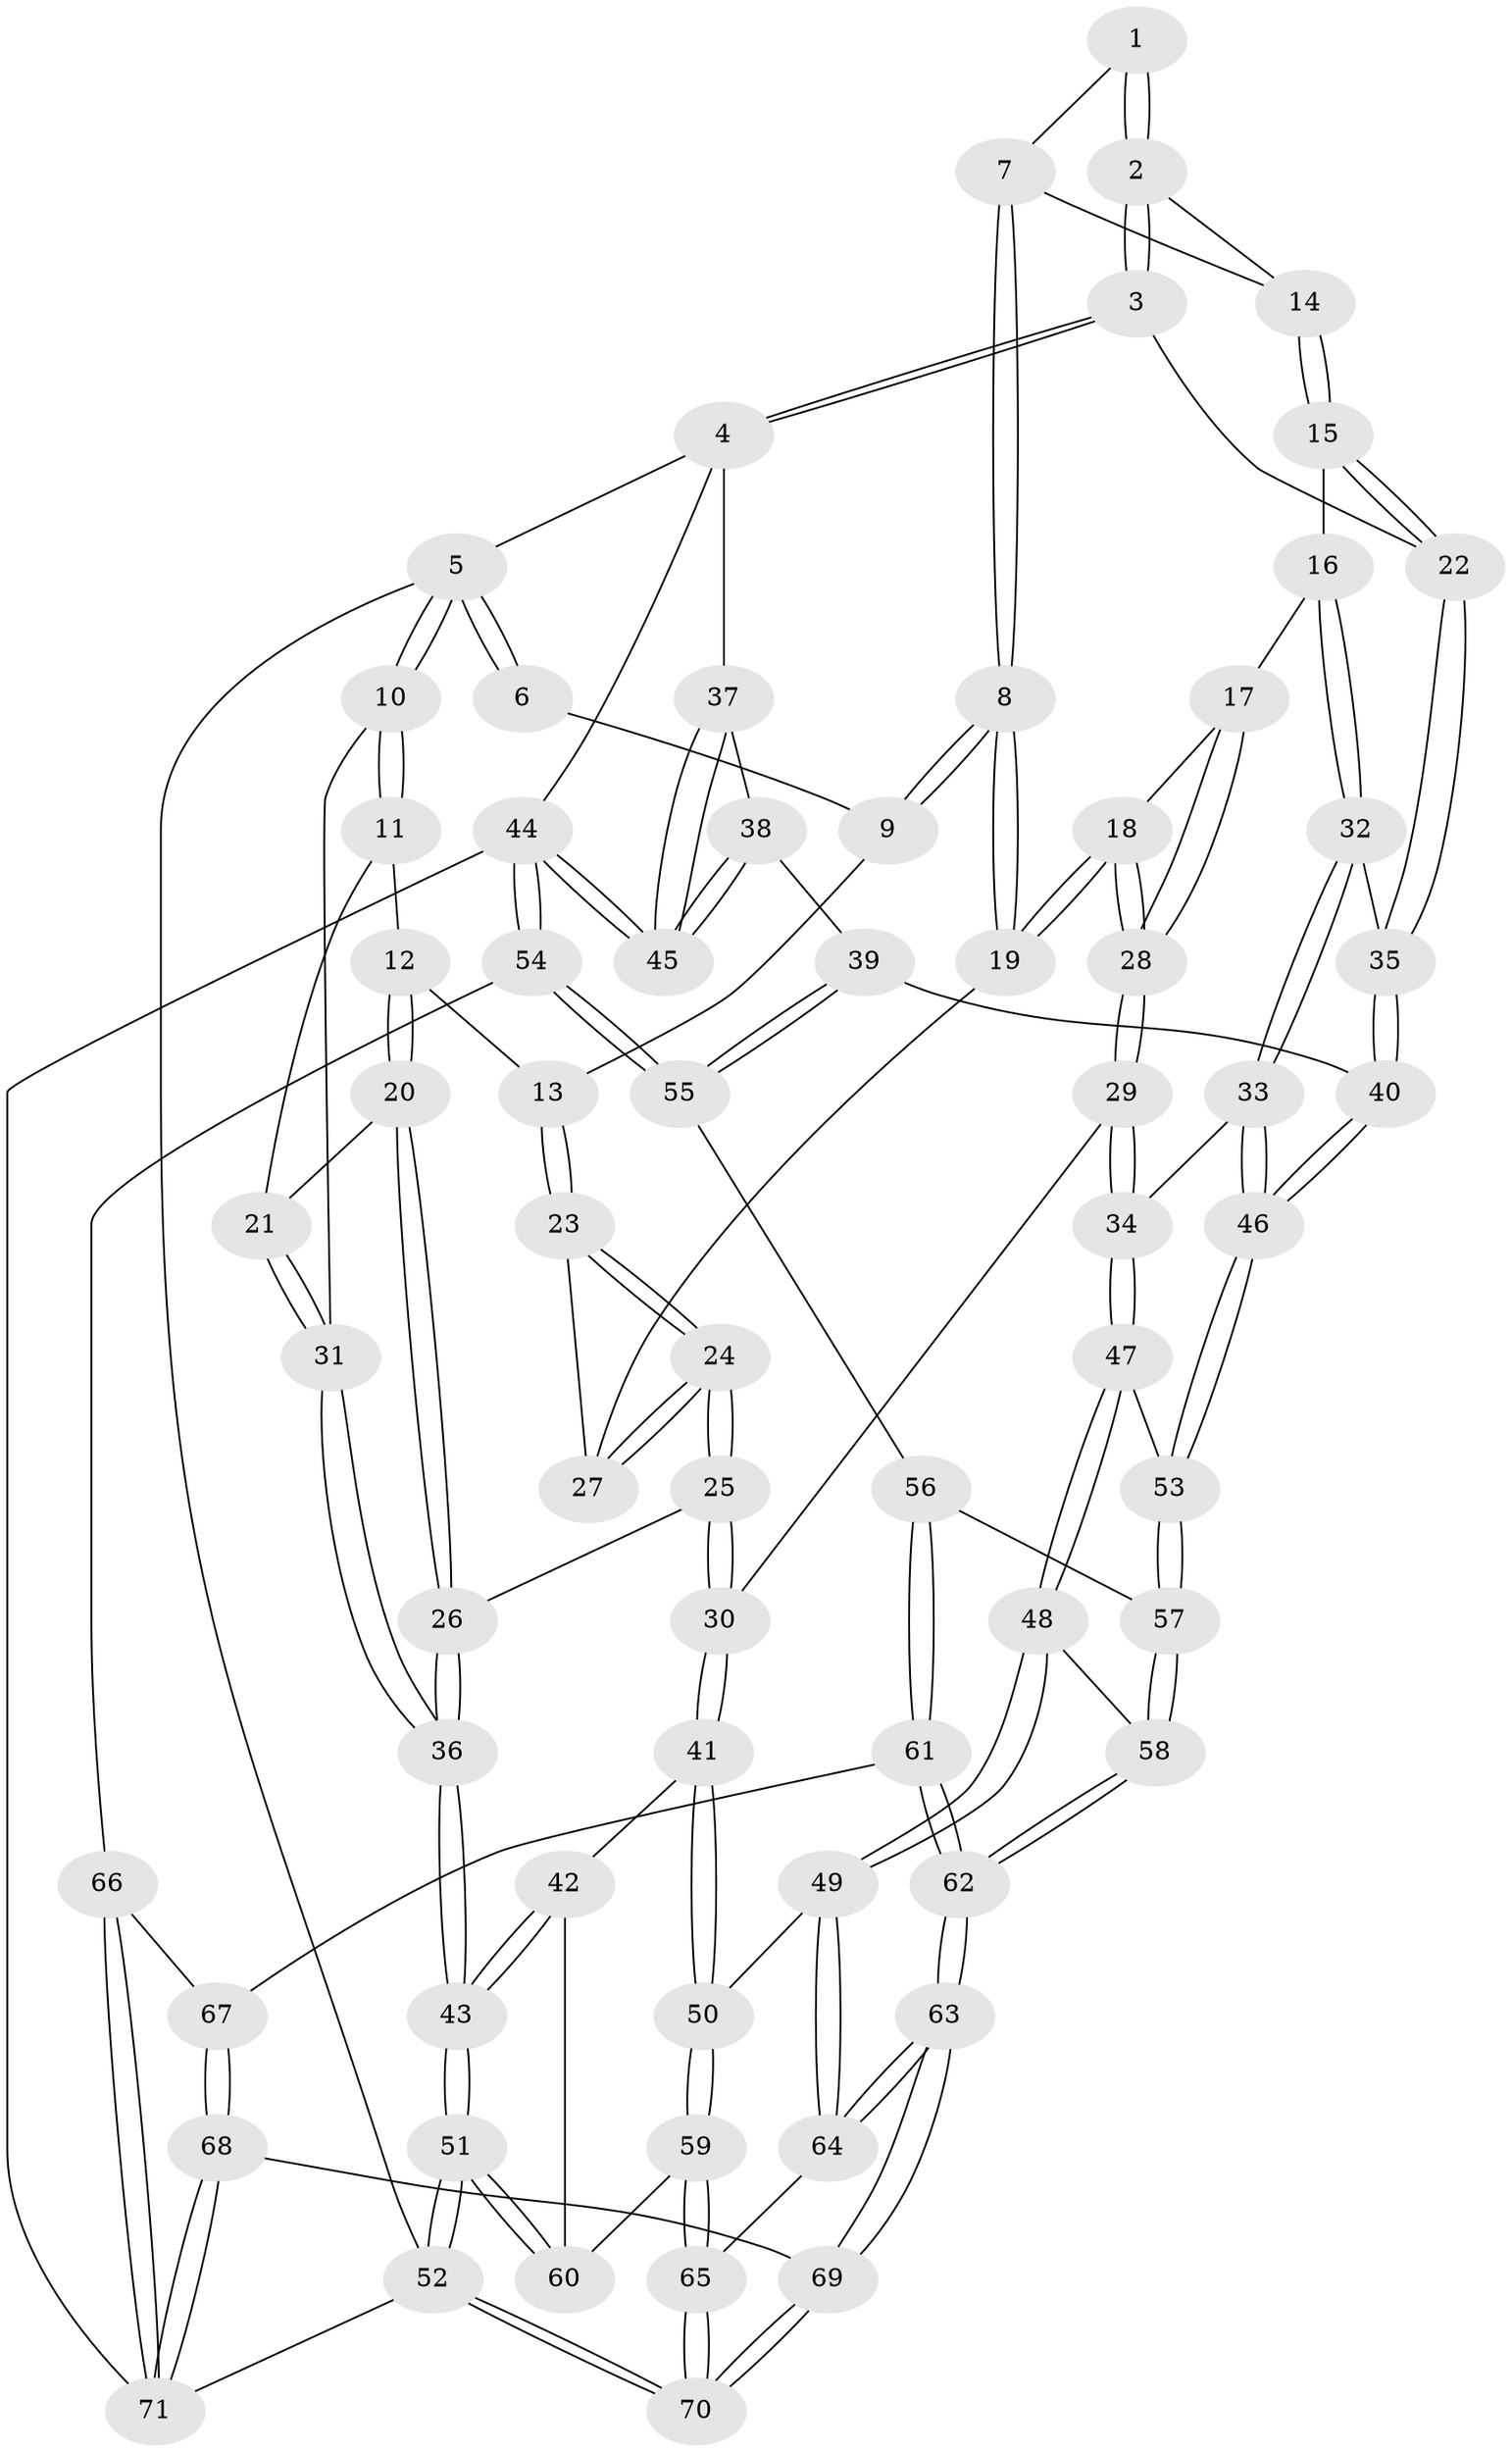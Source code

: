 // Generated by graph-tools (version 1.1) at 2025/03/03/09/25 03:03:24]
// undirected, 71 vertices, 174 edges
graph export_dot {
graph [start="1"]
  node [color=gray90,style=filled];
  1 [pos="+0.5816929090909142+0"];
  2 [pos="+0.8285330333981373+0"];
  3 [pos="+1+0"];
  4 [pos="+1+0"];
  5 [pos="+0+0"];
  6 [pos="+0.26037665423299944+0"];
  7 [pos="+0.47273207714919285+0.16468318004170526"];
  8 [pos="+0.42779676075768286+0.1871951258634917"];
  9 [pos="+0.25755687884771256+0"];
  10 [pos="+0+0"];
  11 [pos="+0.09376665905762327+0.1616252430062968"];
  12 [pos="+0.1301443319427876+0.15069587341569407"];
  13 [pos="+0.20501084641030382+0.11337135088874498"];
  14 [pos="+0.5461941202798745+0.18557417619664981"];
  15 [pos="+0.5814139544393494+0.24693647721514753"];
  16 [pos="+0.5468383014989958+0.29515854824184207"];
  17 [pos="+0.546812742681057+0.2951544431480748"];
  18 [pos="+0.4189949033134582+0.24713798686299657"];
  19 [pos="+0.4145028916489289+0.22631385395076284"];
  20 [pos="+0.12586636844193339+0.305594356475665"];
  21 [pos="+0.026164293172150695+0.2486558176883888"];
  22 [pos="+0.7612108899736705+0.2238881938297744"];
  23 [pos="+0.21773532175302693+0.14780147006853797"];
  24 [pos="+0.22570390032103002+0.32361036034118595"];
  25 [pos="+0.22299377039615975+0.3416293171861234"];
  26 [pos="+0.15896889634221392+0.3369800022969789"];
  27 [pos="+0.3524299279329918+0.2218704305951126"];
  28 [pos="+0.36573722371053025+0.4047464813790644"];
  29 [pos="+0.3490984616399771+0.4409190589067965"];
  30 [pos="+0.30140998205318703+0.4397485711356496"];
  31 [pos="+0+0.33180174261673523"];
  32 [pos="+0.5768180264863492+0.3989152266564305"];
  33 [pos="+0.46502639006455804+0.46830919866053417"];
  34 [pos="+0.42351349212236544+0.48921398348303524"];
  35 [pos="+0.7348517904882234+0.4256919437796176"];
  36 [pos="+0+0.550713331367382"];
  37 [pos="+1+0"];
  38 [pos="+0.8519002419932463+0.48883092114241916"];
  39 [pos="+0.7954687880629077+0.5109043429399075"];
  40 [pos="+0.7794076206506372+0.508032966027025"];
  41 [pos="+0.15812443143148558+0.5895645752808705"];
  42 [pos="+0.07282317706707993+0.617917842422629"];
  43 [pos="+0+0.5750564897010877"];
  44 [pos="+1+0.7816733948026765"];
  45 [pos="+1+0.49617921806471516"];
  46 [pos="+0.7333832449486603+0.5601688676574976"];
  47 [pos="+0.46397357009756435+0.6046130710342239"];
  48 [pos="+0.45199750314270526+0.687192782778749"];
  49 [pos="+0.39367066454337407+0.7316510201263604"];
  50 [pos="+0.35713528522616567+0.7307044002158473"];
  51 [pos="+0+1"];
  52 [pos="+0+1"];
  53 [pos="+0.7302832763471494+0.5642260574560368"];
  54 [pos="+1+0.7827581878309899"];
  55 [pos="+0.9581191938524494+0.728209655734562"];
  56 [pos="+0.7187838758613494+0.7205452779416698"];
  57 [pos="+0.7054097063131504+0.6793491496687918"];
  58 [pos="+0.5225774419643646+0.729338919402152"];
  59 [pos="+0.21265207389251425+0.8357329941446218"];
  60 [pos="+0.16023367120678828+0.8052962871095307"];
  61 [pos="+0.7224166131094336+0.8119429617900874"];
  62 [pos="+0.6210286565439941+0.9046917130742016"];
  63 [pos="+0.5876576425355976+1"];
  64 [pos="+0.4041314950272832+0.864276415265157"];
  65 [pos="+0.2516981172860648+0.9665406600714996"];
  66 [pos="+0.926116813204575+0.8441493641182715"];
  67 [pos="+0.8134278438392432+0.83596931413005"];
  68 [pos="+0.6806376965044899+1"];
  69 [pos="+0.6008020248161047+1"];
  70 [pos="+0.19889971846609675+1"];
  71 [pos="+0.7719687119781801+1"];
  1 -- 2;
  1 -- 2;
  1 -- 7;
  2 -- 3;
  2 -- 3;
  2 -- 14;
  3 -- 4;
  3 -- 4;
  3 -- 22;
  4 -- 5;
  4 -- 37;
  4 -- 44;
  5 -- 6;
  5 -- 6;
  5 -- 10;
  5 -- 10;
  5 -- 52;
  6 -- 9;
  7 -- 8;
  7 -- 8;
  7 -- 14;
  8 -- 9;
  8 -- 9;
  8 -- 19;
  8 -- 19;
  9 -- 13;
  10 -- 11;
  10 -- 11;
  10 -- 31;
  11 -- 12;
  11 -- 21;
  12 -- 13;
  12 -- 20;
  12 -- 20;
  13 -- 23;
  13 -- 23;
  14 -- 15;
  14 -- 15;
  15 -- 16;
  15 -- 22;
  15 -- 22;
  16 -- 17;
  16 -- 32;
  16 -- 32;
  17 -- 18;
  17 -- 28;
  17 -- 28;
  18 -- 19;
  18 -- 19;
  18 -- 28;
  18 -- 28;
  19 -- 27;
  20 -- 21;
  20 -- 26;
  20 -- 26;
  21 -- 31;
  21 -- 31;
  22 -- 35;
  22 -- 35;
  23 -- 24;
  23 -- 24;
  23 -- 27;
  24 -- 25;
  24 -- 25;
  24 -- 27;
  24 -- 27;
  25 -- 26;
  25 -- 30;
  25 -- 30;
  26 -- 36;
  26 -- 36;
  28 -- 29;
  28 -- 29;
  29 -- 30;
  29 -- 34;
  29 -- 34;
  30 -- 41;
  30 -- 41;
  31 -- 36;
  31 -- 36;
  32 -- 33;
  32 -- 33;
  32 -- 35;
  33 -- 34;
  33 -- 46;
  33 -- 46;
  34 -- 47;
  34 -- 47;
  35 -- 40;
  35 -- 40;
  36 -- 43;
  36 -- 43;
  37 -- 38;
  37 -- 45;
  37 -- 45;
  38 -- 39;
  38 -- 45;
  38 -- 45;
  39 -- 40;
  39 -- 55;
  39 -- 55;
  40 -- 46;
  40 -- 46;
  41 -- 42;
  41 -- 50;
  41 -- 50;
  42 -- 43;
  42 -- 43;
  42 -- 60;
  43 -- 51;
  43 -- 51;
  44 -- 45;
  44 -- 45;
  44 -- 54;
  44 -- 54;
  44 -- 71;
  46 -- 53;
  46 -- 53;
  47 -- 48;
  47 -- 48;
  47 -- 53;
  48 -- 49;
  48 -- 49;
  48 -- 58;
  49 -- 50;
  49 -- 64;
  49 -- 64;
  50 -- 59;
  50 -- 59;
  51 -- 52;
  51 -- 52;
  51 -- 60;
  51 -- 60;
  52 -- 70;
  52 -- 70;
  52 -- 71;
  53 -- 57;
  53 -- 57;
  54 -- 55;
  54 -- 55;
  54 -- 66;
  55 -- 56;
  56 -- 57;
  56 -- 61;
  56 -- 61;
  57 -- 58;
  57 -- 58;
  58 -- 62;
  58 -- 62;
  59 -- 60;
  59 -- 65;
  59 -- 65;
  61 -- 62;
  61 -- 62;
  61 -- 67;
  62 -- 63;
  62 -- 63;
  63 -- 64;
  63 -- 64;
  63 -- 69;
  63 -- 69;
  64 -- 65;
  65 -- 70;
  65 -- 70;
  66 -- 67;
  66 -- 71;
  66 -- 71;
  67 -- 68;
  67 -- 68;
  68 -- 69;
  68 -- 71;
  68 -- 71;
  69 -- 70;
  69 -- 70;
}
